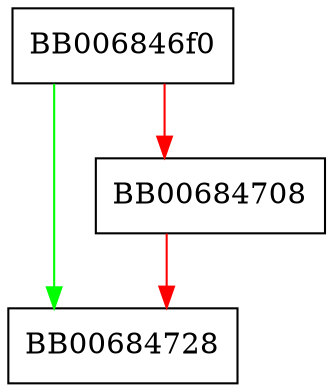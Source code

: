 digraph i2d_PKCS8PrivateKeyInfo_fp {
  node [shape="box"];
  graph [splines=ortho];
  BB006846f0 -> BB00684728 [color="green"];
  BB006846f0 -> BB00684708 [color="red"];
  BB00684708 -> BB00684728 [color="red"];
}